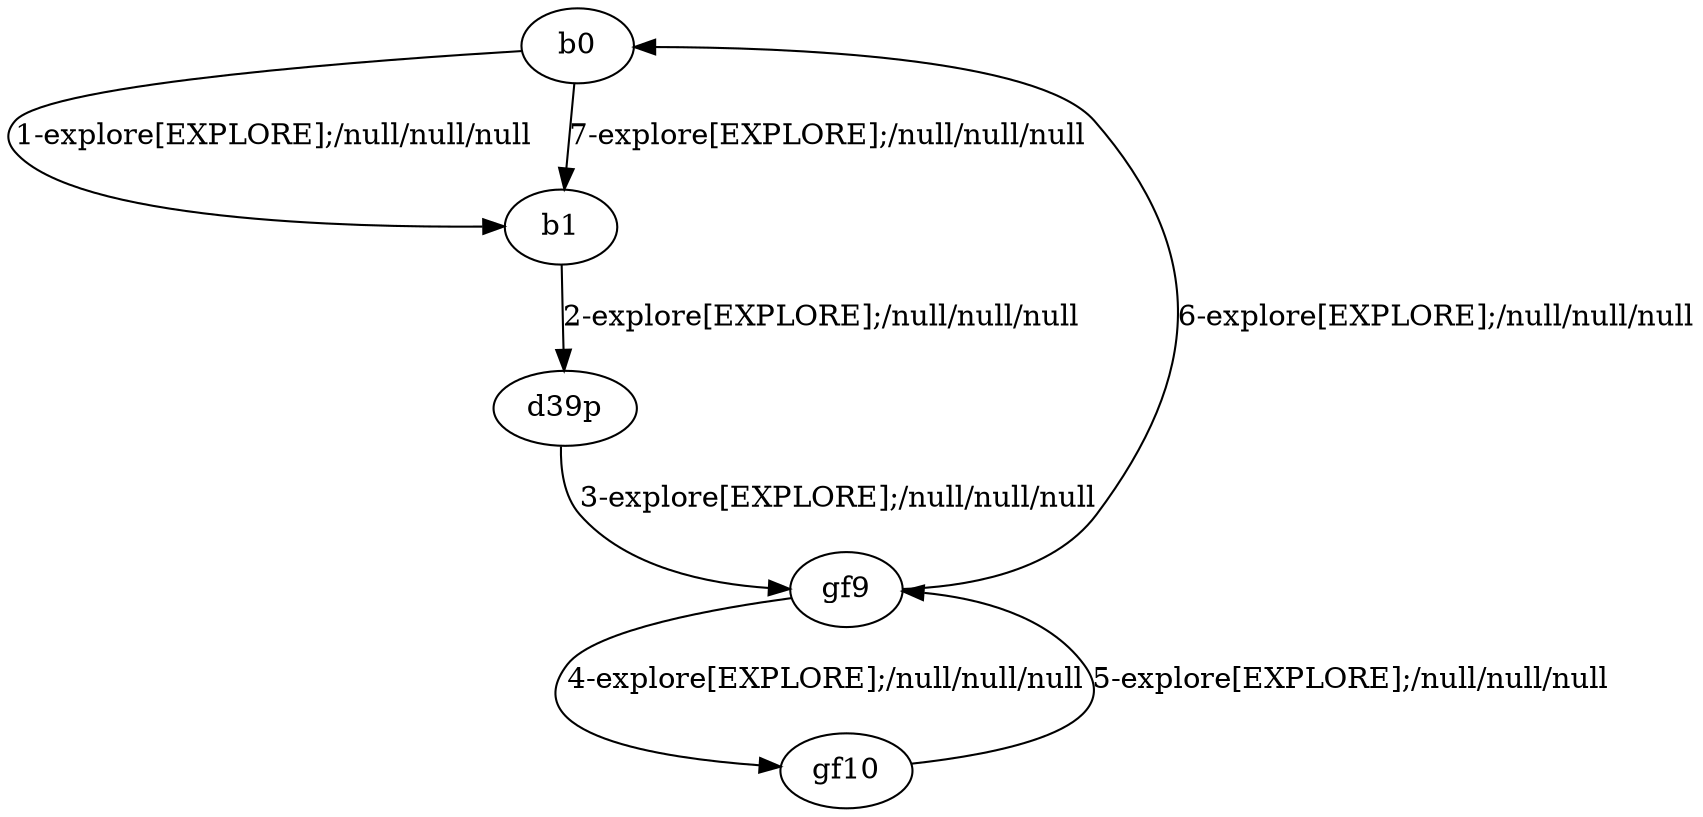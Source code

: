 # Total number of goals covered by this test: 4
# gf9 --> b0
# gf9 --> gf10
# b0 --> b1
# d39p --> gf9

digraph g {
"b0" -> "b1" [label = "1-explore[EXPLORE];/null/null/null"];
"b1" -> "d39p" [label = "2-explore[EXPLORE];/null/null/null"];
"d39p" -> "gf9" [label = "3-explore[EXPLORE];/null/null/null"];
"gf9" -> "gf10" [label = "4-explore[EXPLORE];/null/null/null"];
"gf10" -> "gf9" [label = "5-explore[EXPLORE];/null/null/null"];
"gf9" -> "b0" [label = "6-explore[EXPLORE];/null/null/null"];
"b0" -> "b1" [label = "7-explore[EXPLORE];/null/null/null"];
}